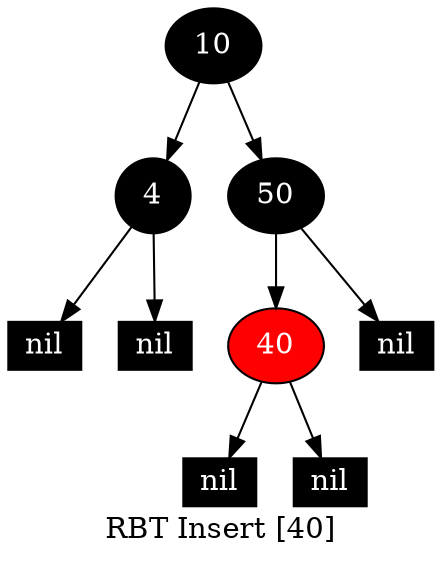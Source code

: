 digraph G {
    label="RBT Insert [40]";
    node [width=0.5,fontcolor=white,style=filled];
    10 [fillcolor=black]
    10 -> 4
    10 -> 50
    4 [fillcolor=black]
    4 -> NULLl4
    NULLl4 [label="nil",width=0.3,height=0.2,shape=box,fillcolor=black]
    4 -> NULLr4
    NULLr4 [label="nil",width=0.3,height=0.2,shape=box,fillcolor=black]
    50 [fillcolor=black]
    50 -> 40
    50 -> NULLr50
    NULLr50 [label="nil",width=0.3,height=0.2,shape=box,fillcolor=black]
    40 [fillcolor=red]
    40 -> NULLl40
    NULLl40 [label="nil",width=0.3,height=0.2,shape=box,fillcolor=black]
    40 -> NULLr40
    NULLr40 [label="nil",width=0.3,height=0.2,shape=box,fillcolor=black]
}
